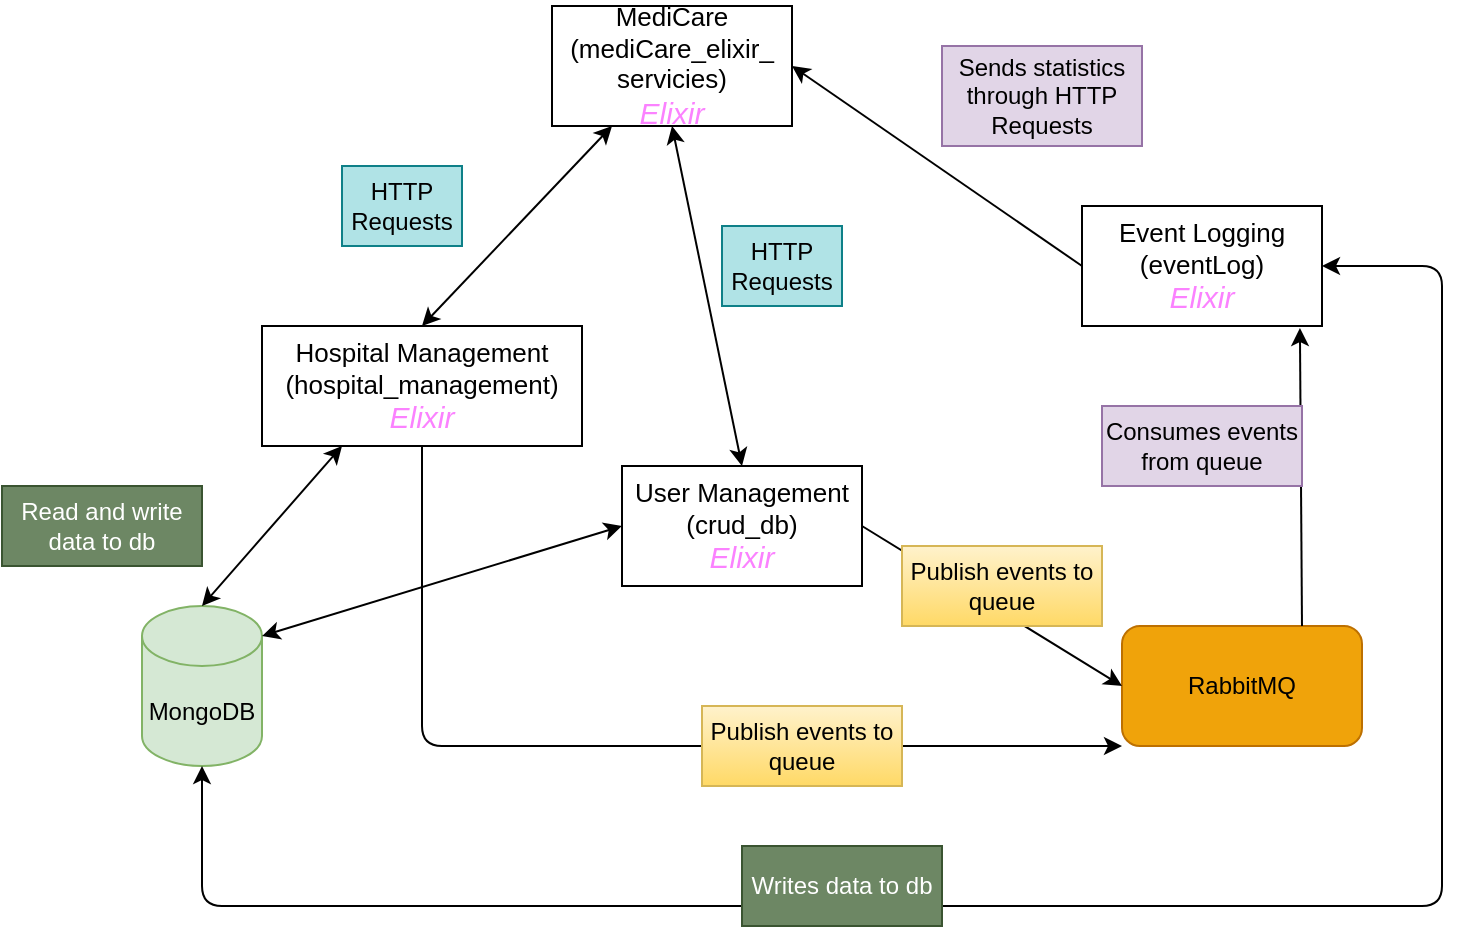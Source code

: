 <mxfile version="14.7.3" type="device"><diagram id="utzadbG06rh9Qxdadfey" name="Page-1"><mxGraphModel dx="1038" dy="575" grid="1" gridSize="10" guides="1" tooltips="1" connect="1" arrows="1" fold="1" page="1" pageScale="1" pageWidth="850" pageHeight="1100" math="0" shadow="0"><root><mxCell id="0"/><mxCell id="1" parent="0"/><mxCell id="DXI8yozLNfC_9NY2kScO-1" value="&lt;font&gt;&lt;span style=&quot;font-size: 13px&quot;&gt;User Management (crud_db)&lt;/span&gt;&lt;br&gt;&lt;font color=&quot;#fb82ff&quot; style=&quot;font-size: 15px&quot;&gt;&lt;i&gt;Elixir&lt;/i&gt;&lt;/font&gt;&lt;/font&gt;" style="rounded=0;whiteSpace=wrap;html=1;" parent="1" vertex="1"><mxGeometry x="400" y="340" width="120" height="60" as="geometry"/></mxCell><mxCell id="DXI8yozLNfC_9NY2kScO-2" value="&lt;font&gt;&lt;span style=&quot;font-size: 13px&quot;&gt;Hospital Management (hospital_management)&lt;/span&gt;&lt;br&gt;&lt;font color=&quot;#fb82ff&quot; style=&quot;font-size: 15px&quot;&gt;&lt;i&gt;Elixir&lt;/i&gt;&lt;/font&gt;&lt;/font&gt;" style="rounded=0;whiteSpace=wrap;html=1;" parent="1" vertex="1"><mxGeometry x="220" y="270" width="160" height="60" as="geometry"/></mxCell><mxCell id="DXI8yozLNfC_9NY2kScO-3" value="MongoDB" style="shape=cylinder3;whiteSpace=wrap;html=1;boundedLbl=1;backgroundOutline=1;size=15;fillColor=#d5e8d4;strokeColor=#82b366;" parent="1" vertex="1"><mxGeometry x="160" y="410" width="60" height="80" as="geometry"/></mxCell><mxCell id="DXI8yozLNfC_9NY2kScO-4" value="" style="endArrow=classic;startArrow=classic;html=1;exitX=0.5;exitY=0;exitDx=0;exitDy=0;exitPerimeter=0;entryX=0.25;entryY=1;entryDx=0;entryDy=0;" parent="1" source="DXI8yozLNfC_9NY2kScO-3" target="DXI8yozLNfC_9NY2kScO-2" edge="1"><mxGeometry width="50" height="50" relative="1" as="geometry"><mxPoint x="400" y="300" as="sourcePoint"/><mxPoint x="450" y="250" as="targetPoint"/></mxGeometry></mxCell><mxCell id="DXI8yozLNfC_9NY2kScO-5" value="" style="endArrow=classic;startArrow=classic;html=1;exitX=1;exitY=0;exitDx=0;exitDy=15;exitPerimeter=0;entryX=0;entryY=0.5;entryDx=0;entryDy=0;" parent="1" source="DXI8yozLNfC_9NY2kScO-3" target="DXI8yozLNfC_9NY2kScO-1" edge="1"><mxGeometry width="50" height="50" relative="1" as="geometry"><mxPoint x="400" y="300" as="sourcePoint"/><mxPoint x="450" y="250" as="targetPoint"/></mxGeometry></mxCell><mxCell id="DXI8yozLNfC_9NY2kScO-9" value="RabbitMQ" style="rounded=1;whiteSpace=wrap;html=1;fillColor=#f0a30a;strokeColor=#BD7000;fontColor=#000000;" parent="1" vertex="1"><mxGeometry x="650" y="420" width="120" height="60" as="geometry"/></mxCell><mxCell id="DXI8yozLNfC_9NY2kScO-10" value="" style="endArrow=classic;html=1;entryX=0;entryY=0.5;entryDx=0;entryDy=0;exitX=1;exitY=0.5;exitDx=0;exitDy=0;" parent="1" source="DXI8yozLNfC_9NY2kScO-1" target="DXI8yozLNfC_9NY2kScO-9" edge="1"><mxGeometry width="50" height="50" relative="1" as="geometry"><mxPoint x="400" y="300" as="sourcePoint"/><mxPoint x="450" y="250" as="targetPoint"/></mxGeometry></mxCell><mxCell id="DXI8yozLNfC_9NY2kScO-11" value="" style="endArrow=classic;html=1;entryX=0;entryY=1;entryDx=0;entryDy=0;exitX=0.5;exitY=1;exitDx=0;exitDy=0;" parent="1" source="DXI8yozLNfC_9NY2kScO-2" target="DXI8yozLNfC_9NY2kScO-9" edge="1"><mxGeometry width="50" height="50" relative="1" as="geometry"><mxPoint x="400" y="300" as="sourcePoint"/><mxPoint x="450" y="250" as="targetPoint"/><Array as="points"><mxPoint x="300" y="480"/></Array></mxGeometry></mxCell><mxCell id="DXI8yozLNfC_9NY2kScO-13" value="&lt;font&gt;&lt;span style=&quot;font-size: 13px&quot;&gt;MediCare (mediCare_elixir_&lt;br&gt;servicies)&lt;/span&gt;&lt;br&gt;&lt;font color=&quot;#fb82ff&quot; style=&quot;font-size: 15px&quot;&gt;&lt;i&gt;Elixir&lt;/i&gt;&lt;/font&gt;&lt;/font&gt;" style="rounded=0;whiteSpace=wrap;html=1;" parent="1" vertex="1"><mxGeometry x="365" y="110" width="120" height="60" as="geometry"/></mxCell><mxCell id="DXI8yozLNfC_9NY2kScO-15" value="" style="endArrow=classic;startArrow=classic;html=1;entryX=0.25;entryY=1;entryDx=0;entryDy=0;exitX=0.5;exitY=0;exitDx=0;exitDy=0;" parent="1" source="DXI8yozLNfC_9NY2kScO-2" target="DXI8yozLNfC_9NY2kScO-13" edge="1"><mxGeometry width="50" height="50" relative="1" as="geometry"><mxPoint x="400" y="290" as="sourcePoint"/><mxPoint x="450" y="240" as="targetPoint"/></mxGeometry></mxCell><mxCell id="DXI8yozLNfC_9NY2kScO-16" value="" style="endArrow=classic;startArrow=classic;html=1;entryX=0.5;entryY=1;entryDx=0;entryDy=0;" parent="1" target="DXI8yozLNfC_9NY2kScO-13" edge="1"><mxGeometry width="50" height="50" relative="1" as="geometry"><mxPoint x="460" y="340" as="sourcePoint"/><mxPoint x="420" y="170" as="targetPoint"/></mxGeometry></mxCell><mxCell id="DXI8yozLNfC_9NY2kScO-17" value="HTTP Requests" style="text;html=1;strokeColor=#0e8088;fillColor=#b0e3e6;align=center;verticalAlign=middle;whiteSpace=wrap;rounded=0;" parent="1" vertex="1"><mxGeometry x="260" y="190" width="60" height="40" as="geometry"/></mxCell><mxCell id="DXI8yozLNfC_9NY2kScO-18" value="HTTP Requests" style="text;html=1;strokeColor=#0e8088;fillColor=#b0e3e6;align=center;verticalAlign=middle;whiteSpace=wrap;rounded=0;" parent="1" vertex="1"><mxGeometry x="450" y="220" width="60" height="40" as="geometry"/></mxCell><mxCell id="DXI8yozLNfC_9NY2kScO-19" value="Publish events to queue" style="text;html=1;strokeColor=#d6b656;fillColor=#fff2cc;align=center;verticalAlign=middle;whiteSpace=wrap;rounded=0;gradientColor=#ffd966;" parent="1" vertex="1"><mxGeometry x="440" y="460" width="100" height="40" as="geometry"/></mxCell><mxCell id="DXI8yozLNfC_9NY2kScO-20" value="Publish events to queue" style="text;html=1;strokeColor=#d6b656;fillColor=#fff2cc;align=center;verticalAlign=middle;whiteSpace=wrap;rounded=0;gradientColor=#ffd966;" parent="1" vertex="1"><mxGeometry x="540" y="380" width="100" height="40" as="geometry"/></mxCell><mxCell id="DXI8yozLNfC_9NY2kScO-21" value="Read and write data to db" style="text;html=1;strokeColor=#3A5431;fillColor=#6d8764;align=center;verticalAlign=middle;whiteSpace=wrap;rounded=0;fontColor=#ffffff;" parent="1" vertex="1"><mxGeometry x="90" y="350" width="100" height="40" as="geometry"/></mxCell><mxCell id="07Sbzss3qd0ACw8J6kQJ-1" value="&lt;font&gt;&lt;span style=&quot;font-size: 13px&quot;&gt;Event Logging (eventLog)&lt;/span&gt;&lt;br&gt;&lt;font style=&quot;font-size: 15px&quot; color=&quot;#fb82ff&quot;&gt;&lt;i&gt;Elixir&lt;/i&gt;&lt;/font&gt;&lt;/font&gt;" style="rounded=0;whiteSpace=wrap;html=1;" parent="1" vertex="1"><mxGeometry x="630" y="210" width="120" height="60" as="geometry"/></mxCell><mxCell id="07Sbzss3qd0ACw8J6kQJ-2" value="" style="endArrow=classic;html=1;entryX=0.908;entryY=1.017;entryDx=0;entryDy=0;exitX=0.75;exitY=0;exitDx=0;exitDy=0;entryPerimeter=0;" parent="1" source="DXI8yozLNfC_9NY2kScO-9" target="07Sbzss3qd0ACw8J6kQJ-1" edge="1"><mxGeometry width="50" height="50" relative="1" as="geometry"><mxPoint x="400" y="400" as="sourcePoint"/><mxPoint x="450" y="350" as="targetPoint"/></mxGeometry></mxCell><mxCell id="07Sbzss3qd0ACw8J6kQJ-3" value="Consumes events from queue" style="text;html=1;strokeColor=#9673a6;fillColor=#e1d5e7;align=center;verticalAlign=middle;whiteSpace=wrap;rounded=0;" parent="1" vertex="1"><mxGeometry x="640" y="310" width="100" height="40" as="geometry"/></mxCell><mxCell id="07Sbzss3qd0ACw8J6kQJ-4" value="" style="endArrow=classic;html=1;entryX=1;entryY=0.5;entryDx=0;entryDy=0;exitX=0;exitY=0.5;exitDx=0;exitDy=0;" parent="1" source="07Sbzss3qd0ACw8J6kQJ-1" target="DXI8yozLNfC_9NY2kScO-13" edge="1"><mxGeometry width="50" height="50" relative="1" as="geometry"><mxPoint x="400" y="360" as="sourcePoint"/><mxPoint x="450" y="310" as="targetPoint"/></mxGeometry></mxCell><mxCell id="07Sbzss3qd0ACw8J6kQJ-5" value="Sends statistics through HTTP Requests" style="text;html=1;strokeColor=#9673a6;fillColor=#e1d5e7;align=center;verticalAlign=middle;whiteSpace=wrap;rounded=0;" parent="1" vertex="1"><mxGeometry x="560" y="130" width="100" height="50" as="geometry"/></mxCell><mxCell id="KN4gQAvzcLkkYmjqJ-OS-1" value="" style="endArrow=classic;startArrow=classic;html=1;entryX=1;entryY=0.5;entryDx=0;entryDy=0;exitX=0.5;exitY=1;exitDx=0;exitDy=0;exitPerimeter=0;" edge="1" parent="1" source="DXI8yozLNfC_9NY2kScO-3" target="07Sbzss3qd0ACw8J6kQJ-1"><mxGeometry width="50" height="50" relative="1" as="geometry"><mxPoint x="595" y="580" as="sourcePoint"/><mxPoint x="645" y="530" as="targetPoint"/><Array as="points"><mxPoint x="190" y="560"/><mxPoint x="810" y="560"/><mxPoint x="810" y="240"/></Array></mxGeometry></mxCell><mxCell id="KN4gQAvzcLkkYmjqJ-OS-2" value="Writes data to db" style="text;html=1;strokeColor=#3A5431;fillColor=#6d8764;align=center;verticalAlign=middle;whiteSpace=wrap;rounded=0;fontColor=#ffffff;" vertex="1" parent="1"><mxGeometry x="460" y="530" width="100" height="40" as="geometry"/></mxCell></root></mxGraphModel></diagram></mxfile>